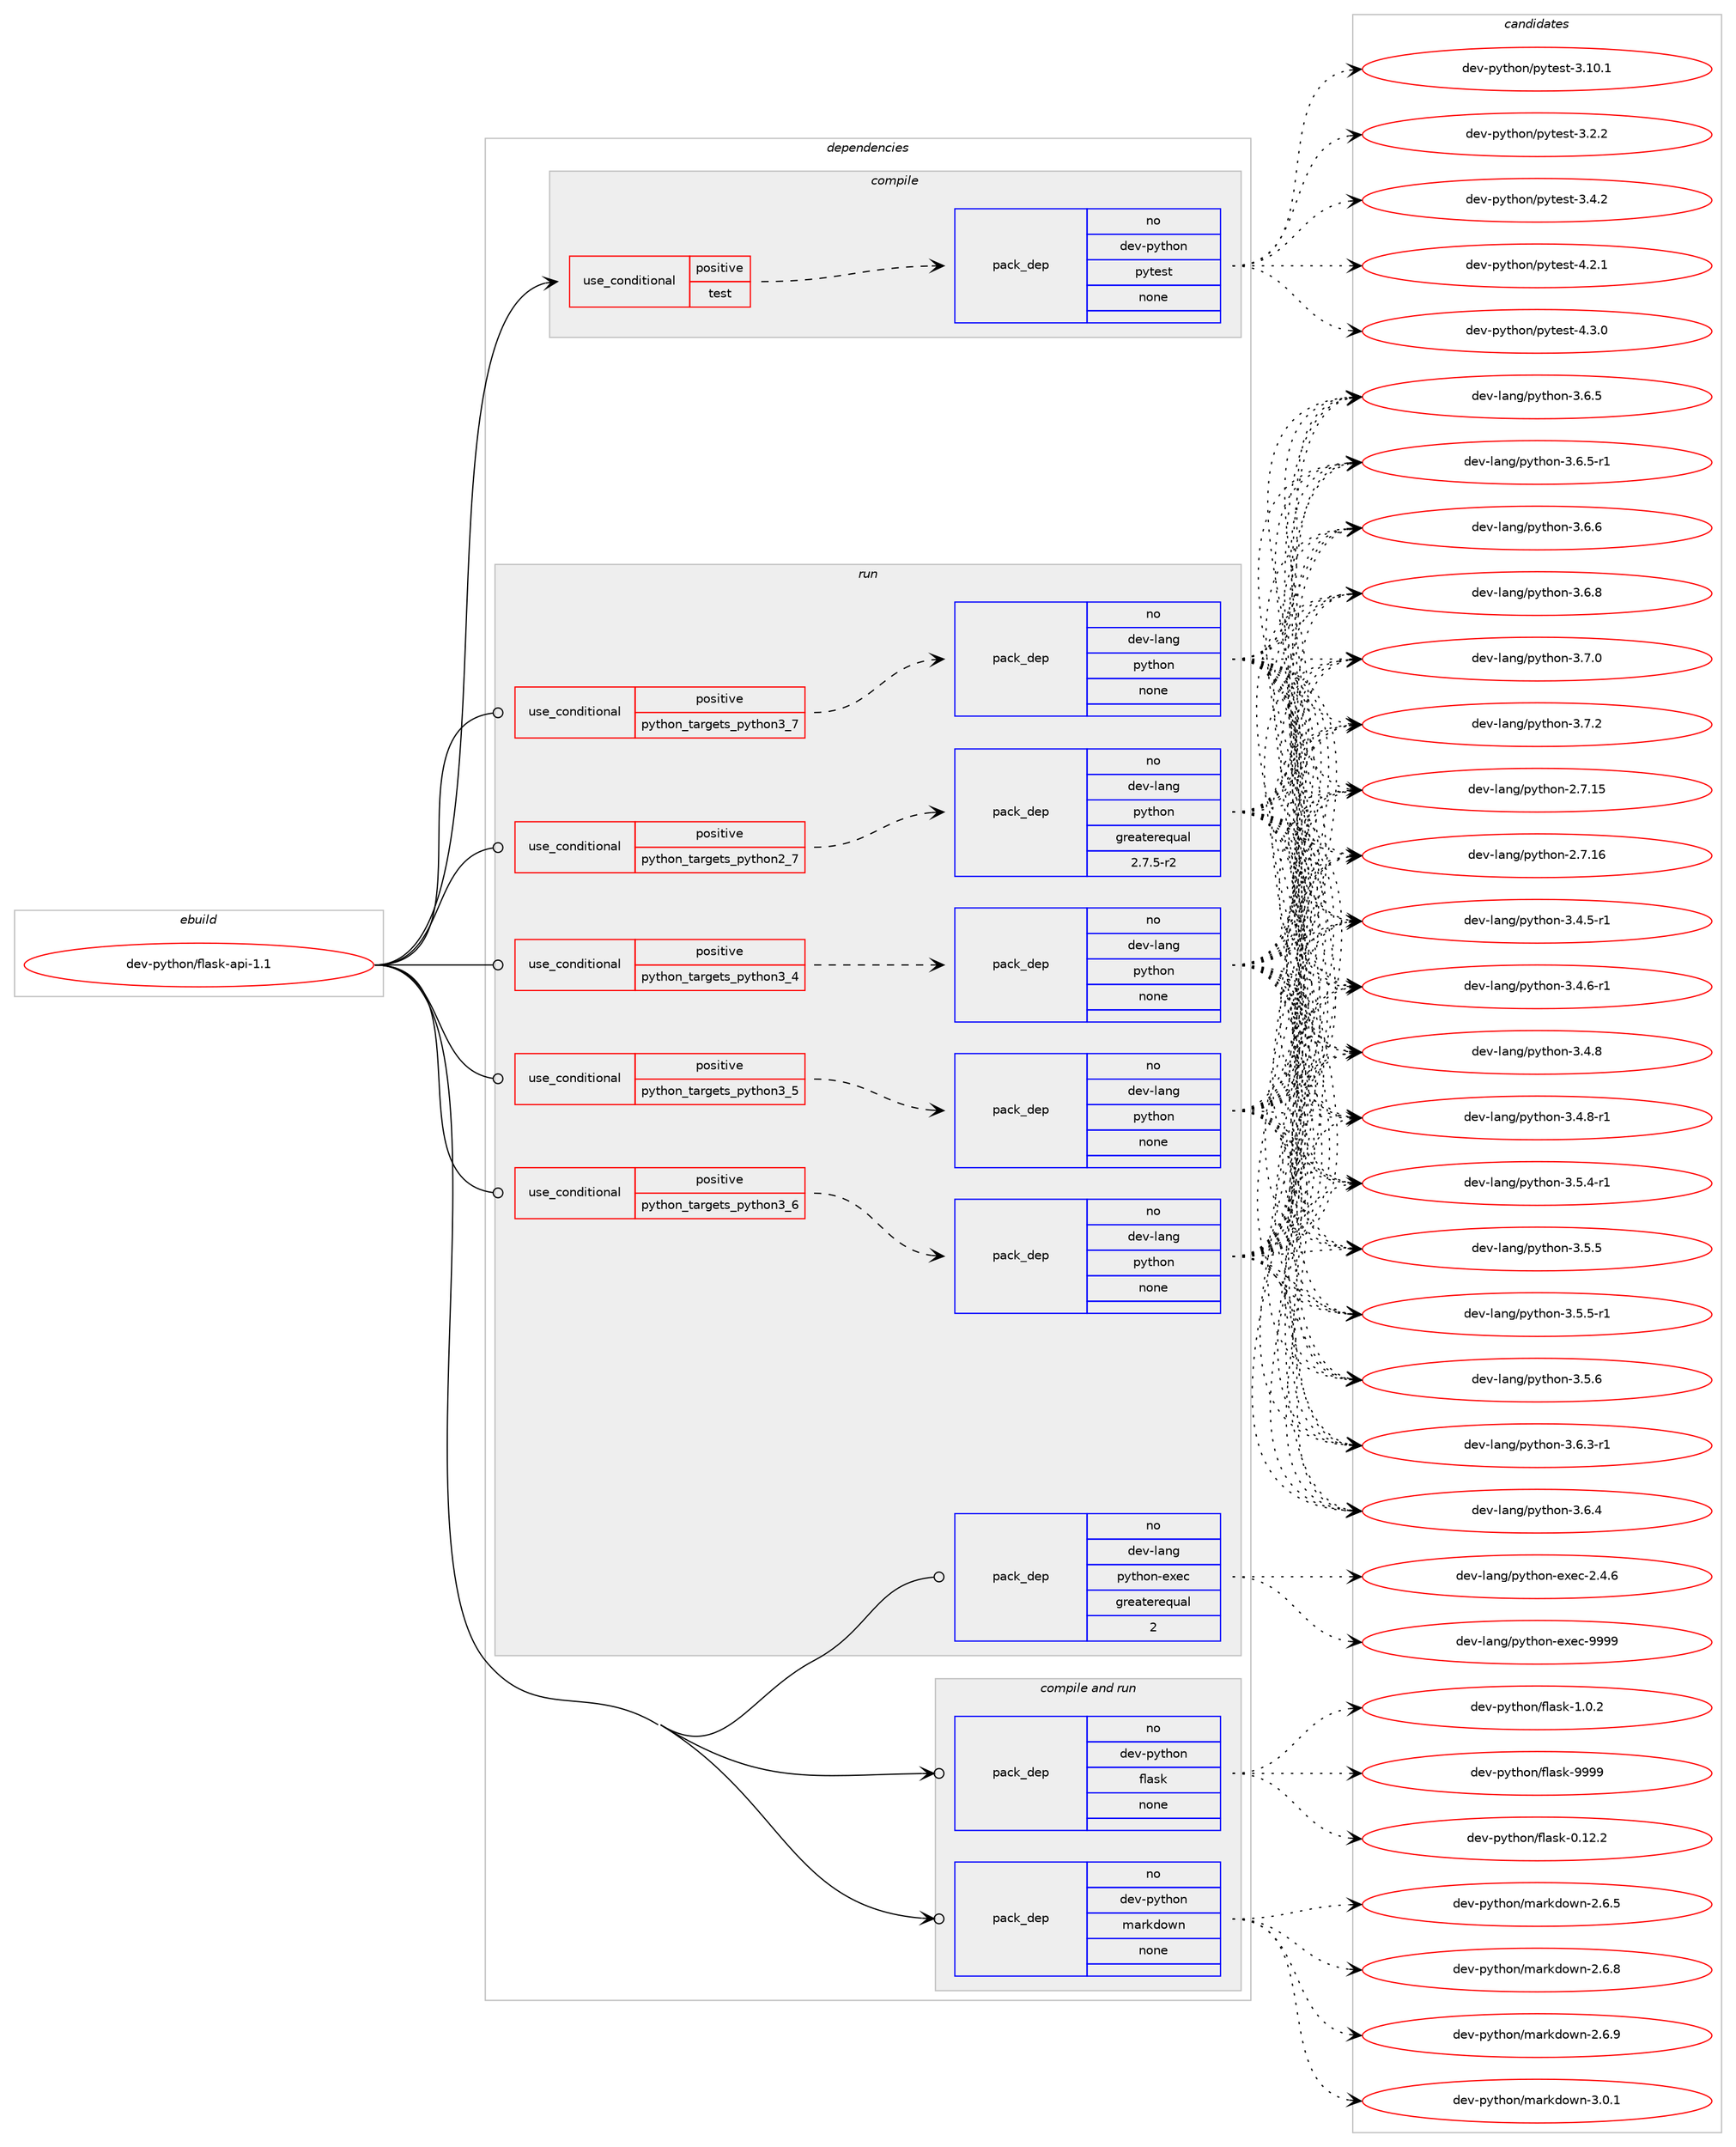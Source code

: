 digraph prolog {

# *************
# Graph options
# *************

newrank=true;
concentrate=true;
compound=true;
graph [rankdir=LR,fontname=Helvetica,fontsize=10,ranksep=1.5];#, ranksep=2.5, nodesep=0.2];
edge  [arrowhead=vee];
node  [fontname=Helvetica,fontsize=10];

# **********
# The ebuild
# **********

subgraph cluster_leftcol {
color=gray;
rank=same;
label=<<i>ebuild</i>>;
id [label="dev-python/flask-api-1.1", color=red, width=4, href="../dev-python/flask-api-1.1.svg"];
}

# ****************
# The dependencies
# ****************

subgraph cluster_midcol {
color=gray;
label=<<i>dependencies</i>>;
subgraph cluster_compile {
fillcolor="#eeeeee";
style=filled;
label=<<i>compile</i>>;
subgraph cond374308 {
dependency1409205 [label=<<TABLE BORDER="0" CELLBORDER="1" CELLSPACING="0" CELLPADDING="4"><TR><TD ROWSPAN="3" CELLPADDING="10">use_conditional</TD></TR><TR><TD>positive</TD></TR><TR><TD>test</TD></TR></TABLE>>, shape=none, color=red];
subgraph pack1011638 {
dependency1409206 [label=<<TABLE BORDER="0" CELLBORDER="1" CELLSPACING="0" CELLPADDING="4" WIDTH="220"><TR><TD ROWSPAN="6" CELLPADDING="30">pack_dep</TD></TR><TR><TD WIDTH="110">no</TD></TR><TR><TD>dev-python</TD></TR><TR><TD>pytest</TD></TR><TR><TD>none</TD></TR><TR><TD></TD></TR></TABLE>>, shape=none, color=blue];
}
dependency1409205:e -> dependency1409206:w [weight=20,style="dashed",arrowhead="vee"];
}
id:e -> dependency1409205:w [weight=20,style="solid",arrowhead="vee"];
}
subgraph cluster_compileandrun {
fillcolor="#eeeeee";
style=filled;
label=<<i>compile and run</i>>;
subgraph pack1011639 {
dependency1409207 [label=<<TABLE BORDER="0" CELLBORDER="1" CELLSPACING="0" CELLPADDING="4" WIDTH="220"><TR><TD ROWSPAN="6" CELLPADDING="30">pack_dep</TD></TR><TR><TD WIDTH="110">no</TD></TR><TR><TD>dev-python</TD></TR><TR><TD>flask</TD></TR><TR><TD>none</TD></TR><TR><TD></TD></TR></TABLE>>, shape=none, color=blue];
}
id:e -> dependency1409207:w [weight=20,style="solid",arrowhead="odotvee"];
subgraph pack1011640 {
dependency1409208 [label=<<TABLE BORDER="0" CELLBORDER="1" CELLSPACING="0" CELLPADDING="4" WIDTH="220"><TR><TD ROWSPAN="6" CELLPADDING="30">pack_dep</TD></TR><TR><TD WIDTH="110">no</TD></TR><TR><TD>dev-python</TD></TR><TR><TD>markdown</TD></TR><TR><TD>none</TD></TR><TR><TD></TD></TR></TABLE>>, shape=none, color=blue];
}
id:e -> dependency1409208:w [weight=20,style="solid",arrowhead="odotvee"];
}
subgraph cluster_run {
fillcolor="#eeeeee";
style=filled;
label=<<i>run</i>>;
subgraph cond374309 {
dependency1409209 [label=<<TABLE BORDER="0" CELLBORDER="1" CELLSPACING="0" CELLPADDING="4"><TR><TD ROWSPAN="3" CELLPADDING="10">use_conditional</TD></TR><TR><TD>positive</TD></TR><TR><TD>python_targets_python2_7</TD></TR></TABLE>>, shape=none, color=red];
subgraph pack1011641 {
dependency1409210 [label=<<TABLE BORDER="0" CELLBORDER="1" CELLSPACING="0" CELLPADDING="4" WIDTH="220"><TR><TD ROWSPAN="6" CELLPADDING="30">pack_dep</TD></TR><TR><TD WIDTH="110">no</TD></TR><TR><TD>dev-lang</TD></TR><TR><TD>python</TD></TR><TR><TD>greaterequal</TD></TR><TR><TD>2.7.5-r2</TD></TR></TABLE>>, shape=none, color=blue];
}
dependency1409209:e -> dependency1409210:w [weight=20,style="dashed",arrowhead="vee"];
}
id:e -> dependency1409209:w [weight=20,style="solid",arrowhead="odot"];
subgraph cond374310 {
dependency1409211 [label=<<TABLE BORDER="0" CELLBORDER="1" CELLSPACING="0" CELLPADDING="4"><TR><TD ROWSPAN="3" CELLPADDING="10">use_conditional</TD></TR><TR><TD>positive</TD></TR><TR><TD>python_targets_python3_4</TD></TR></TABLE>>, shape=none, color=red];
subgraph pack1011642 {
dependency1409212 [label=<<TABLE BORDER="0" CELLBORDER="1" CELLSPACING="0" CELLPADDING="4" WIDTH="220"><TR><TD ROWSPAN="6" CELLPADDING="30">pack_dep</TD></TR><TR><TD WIDTH="110">no</TD></TR><TR><TD>dev-lang</TD></TR><TR><TD>python</TD></TR><TR><TD>none</TD></TR><TR><TD></TD></TR></TABLE>>, shape=none, color=blue];
}
dependency1409211:e -> dependency1409212:w [weight=20,style="dashed",arrowhead="vee"];
}
id:e -> dependency1409211:w [weight=20,style="solid",arrowhead="odot"];
subgraph cond374311 {
dependency1409213 [label=<<TABLE BORDER="0" CELLBORDER="1" CELLSPACING="0" CELLPADDING="4"><TR><TD ROWSPAN="3" CELLPADDING="10">use_conditional</TD></TR><TR><TD>positive</TD></TR><TR><TD>python_targets_python3_5</TD></TR></TABLE>>, shape=none, color=red];
subgraph pack1011643 {
dependency1409214 [label=<<TABLE BORDER="0" CELLBORDER="1" CELLSPACING="0" CELLPADDING="4" WIDTH="220"><TR><TD ROWSPAN="6" CELLPADDING="30">pack_dep</TD></TR><TR><TD WIDTH="110">no</TD></TR><TR><TD>dev-lang</TD></TR><TR><TD>python</TD></TR><TR><TD>none</TD></TR><TR><TD></TD></TR></TABLE>>, shape=none, color=blue];
}
dependency1409213:e -> dependency1409214:w [weight=20,style="dashed",arrowhead="vee"];
}
id:e -> dependency1409213:w [weight=20,style="solid",arrowhead="odot"];
subgraph cond374312 {
dependency1409215 [label=<<TABLE BORDER="0" CELLBORDER="1" CELLSPACING="0" CELLPADDING="4"><TR><TD ROWSPAN="3" CELLPADDING="10">use_conditional</TD></TR><TR><TD>positive</TD></TR><TR><TD>python_targets_python3_6</TD></TR></TABLE>>, shape=none, color=red];
subgraph pack1011644 {
dependency1409216 [label=<<TABLE BORDER="0" CELLBORDER="1" CELLSPACING="0" CELLPADDING="4" WIDTH="220"><TR><TD ROWSPAN="6" CELLPADDING="30">pack_dep</TD></TR><TR><TD WIDTH="110">no</TD></TR><TR><TD>dev-lang</TD></TR><TR><TD>python</TD></TR><TR><TD>none</TD></TR><TR><TD></TD></TR></TABLE>>, shape=none, color=blue];
}
dependency1409215:e -> dependency1409216:w [weight=20,style="dashed",arrowhead="vee"];
}
id:e -> dependency1409215:w [weight=20,style="solid",arrowhead="odot"];
subgraph cond374313 {
dependency1409217 [label=<<TABLE BORDER="0" CELLBORDER="1" CELLSPACING="0" CELLPADDING="4"><TR><TD ROWSPAN="3" CELLPADDING="10">use_conditional</TD></TR><TR><TD>positive</TD></TR><TR><TD>python_targets_python3_7</TD></TR></TABLE>>, shape=none, color=red];
subgraph pack1011645 {
dependency1409218 [label=<<TABLE BORDER="0" CELLBORDER="1" CELLSPACING="0" CELLPADDING="4" WIDTH="220"><TR><TD ROWSPAN="6" CELLPADDING="30">pack_dep</TD></TR><TR><TD WIDTH="110">no</TD></TR><TR><TD>dev-lang</TD></TR><TR><TD>python</TD></TR><TR><TD>none</TD></TR><TR><TD></TD></TR></TABLE>>, shape=none, color=blue];
}
dependency1409217:e -> dependency1409218:w [weight=20,style="dashed",arrowhead="vee"];
}
id:e -> dependency1409217:w [weight=20,style="solid",arrowhead="odot"];
subgraph pack1011646 {
dependency1409219 [label=<<TABLE BORDER="0" CELLBORDER="1" CELLSPACING="0" CELLPADDING="4" WIDTH="220"><TR><TD ROWSPAN="6" CELLPADDING="30">pack_dep</TD></TR><TR><TD WIDTH="110">no</TD></TR><TR><TD>dev-lang</TD></TR><TR><TD>python-exec</TD></TR><TR><TD>greaterequal</TD></TR><TR><TD>2</TD></TR></TABLE>>, shape=none, color=blue];
}
id:e -> dependency1409219:w [weight=20,style="solid",arrowhead="odot"];
}
}

# **************
# The candidates
# **************

subgraph cluster_choices {
rank=same;
color=gray;
label=<<i>candidates</i>>;

subgraph choice1011638 {
color=black;
nodesep=1;
choice100101118451121211161041111104711212111610111511645514649484649 [label="dev-python/pytest-3.10.1", color=red, width=4,href="../dev-python/pytest-3.10.1.svg"];
choice1001011184511212111610411111047112121116101115116455146504650 [label="dev-python/pytest-3.2.2", color=red, width=4,href="../dev-python/pytest-3.2.2.svg"];
choice1001011184511212111610411111047112121116101115116455146524650 [label="dev-python/pytest-3.4.2", color=red, width=4,href="../dev-python/pytest-3.4.2.svg"];
choice1001011184511212111610411111047112121116101115116455246504649 [label="dev-python/pytest-4.2.1", color=red, width=4,href="../dev-python/pytest-4.2.1.svg"];
choice1001011184511212111610411111047112121116101115116455246514648 [label="dev-python/pytest-4.3.0", color=red, width=4,href="../dev-python/pytest-4.3.0.svg"];
dependency1409206:e -> choice100101118451121211161041111104711212111610111511645514649484649:w [style=dotted,weight="100"];
dependency1409206:e -> choice1001011184511212111610411111047112121116101115116455146504650:w [style=dotted,weight="100"];
dependency1409206:e -> choice1001011184511212111610411111047112121116101115116455146524650:w [style=dotted,weight="100"];
dependency1409206:e -> choice1001011184511212111610411111047112121116101115116455246504649:w [style=dotted,weight="100"];
dependency1409206:e -> choice1001011184511212111610411111047112121116101115116455246514648:w [style=dotted,weight="100"];
}
subgraph choice1011639 {
color=black;
nodesep=1;
choice10010111845112121116104111110471021089711510745484649504650 [label="dev-python/flask-0.12.2", color=red, width=4,href="../dev-python/flask-0.12.2.svg"];
choice100101118451121211161041111104710210897115107454946484650 [label="dev-python/flask-1.0.2", color=red, width=4,href="../dev-python/flask-1.0.2.svg"];
choice1001011184511212111610411111047102108971151074557575757 [label="dev-python/flask-9999", color=red, width=4,href="../dev-python/flask-9999.svg"];
dependency1409207:e -> choice10010111845112121116104111110471021089711510745484649504650:w [style=dotted,weight="100"];
dependency1409207:e -> choice100101118451121211161041111104710210897115107454946484650:w [style=dotted,weight="100"];
dependency1409207:e -> choice1001011184511212111610411111047102108971151074557575757:w [style=dotted,weight="100"];
}
subgraph choice1011640 {
color=black;
nodesep=1;
choice100101118451121211161041111104710997114107100111119110455046544653 [label="dev-python/markdown-2.6.5", color=red, width=4,href="../dev-python/markdown-2.6.5.svg"];
choice100101118451121211161041111104710997114107100111119110455046544656 [label="dev-python/markdown-2.6.8", color=red, width=4,href="../dev-python/markdown-2.6.8.svg"];
choice100101118451121211161041111104710997114107100111119110455046544657 [label="dev-python/markdown-2.6.9", color=red, width=4,href="../dev-python/markdown-2.6.9.svg"];
choice100101118451121211161041111104710997114107100111119110455146484649 [label="dev-python/markdown-3.0.1", color=red, width=4,href="../dev-python/markdown-3.0.1.svg"];
dependency1409208:e -> choice100101118451121211161041111104710997114107100111119110455046544653:w [style=dotted,weight="100"];
dependency1409208:e -> choice100101118451121211161041111104710997114107100111119110455046544656:w [style=dotted,weight="100"];
dependency1409208:e -> choice100101118451121211161041111104710997114107100111119110455046544657:w [style=dotted,weight="100"];
dependency1409208:e -> choice100101118451121211161041111104710997114107100111119110455146484649:w [style=dotted,weight="100"];
}
subgraph choice1011641 {
color=black;
nodesep=1;
choice10010111845108971101034711212111610411111045504655464953 [label="dev-lang/python-2.7.15", color=red, width=4,href="../dev-lang/python-2.7.15.svg"];
choice10010111845108971101034711212111610411111045504655464954 [label="dev-lang/python-2.7.16", color=red, width=4,href="../dev-lang/python-2.7.16.svg"];
choice1001011184510897110103471121211161041111104551465246534511449 [label="dev-lang/python-3.4.5-r1", color=red, width=4,href="../dev-lang/python-3.4.5-r1.svg"];
choice1001011184510897110103471121211161041111104551465246544511449 [label="dev-lang/python-3.4.6-r1", color=red, width=4,href="../dev-lang/python-3.4.6-r1.svg"];
choice100101118451089711010347112121116104111110455146524656 [label="dev-lang/python-3.4.8", color=red, width=4,href="../dev-lang/python-3.4.8.svg"];
choice1001011184510897110103471121211161041111104551465246564511449 [label="dev-lang/python-3.4.8-r1", color=red, width=4,href="../dev-lang/python-3.4.8-r1.svg"];
choice1001011184510897110103471121211161041111104551465346524511449 [label="dev-lang/python-3.5.4-r1", color=red, width=4,href="../dev-lang/python-3.5.4-r1.svg"];
choice100101118451089711010347112121116104111110455146534653 [label="dev-lang/python-3.5.5", color=red, width=4,href="../dev-lang/python-3.5.5.svg"];
choice1001011184510897110103471121211161041111104551465346534511449 [label="dev-lang/python-3.5.5-r1", color=red, width=4,href="../dev-lang/python-3.5.5-r1.svg"];
choice100101118451089711010347112121116104111110455146534654 [label="dev-lang/python-3.5.6", color=red, width=4,href="../dev-lang/python-3.5.6.svg"];
choice1001011184510897110103471121211161041111104551465446514511449 [label="dev-lang/python-3.6.3-r1", color=red, width=4,href="../dev-lang/python-3.6.3-r1.svg"];
choice100101118451089711010347112121116104111110455146544652 [label="dev-lang/python-3.6.4", color=red, width=4,href="../dev-lang/python-3.6.4.svg"];
choice100101118451089711010347112121116104111110455146544653 [label="dev-lang/python-3.6.5", color=red, width=4,href="../dev-lang/python-3.6.5.svg"];
choice1001011184510897110103471121211161041111104551465446534511449 [label="dev-lang/python-3.6.5-r1", color=red, width=4,href="../dev-lang/python-3.6.5-r1.svg"];
choice100101118451089711010347112121116104111110455146544654 [label="dev-lang/python-3.6.6", color=red, width=4,href="../dev-lang/python-3.6.6.svg"];
choice100101118451089711010347112121116104111110455146544656 [label="dev-lang/python-3.6.8", color=red, width=4,href="../dev-lang/python-3.6.8.svg"];
choice100101118451089711010347112121116104111110455146554648 [label="dev-lang/python-3.7.0", color=red, width=4,href="../dev-lang/python-3.7.0.svg"];
choice100101118451089711010347112121116104111110455146554650 [label="dev-lang/python-3.7.2", color=red, width=4,href="../dev-lang/python-3.7.2.svg"];
dependency1409210:e -> choice10010111845108971101034711212111610411111045504655464953:w [style=dotted,weight="100"];
dependency1409210:e -> choice10010111845108971101034711212111610411111045504655464954:w [style=dotted,weight="100"];
dependency1409210:e -> choice1001011184510897110103471121211161041111104551465246534511449:w [style=dotted,weight="100"];
dependency1409210:e -> choice1001011184510897110103471121211161041111104551465246544511449:w [style=dotted,weight="100"];
dependency1409210:e -> choice100101118451089711010347112121116104111110455146524656:w [style=dotted,weight="100"];
dependency1409210:e -> choice1001011184510897110103471121211161041111104551465246564511449:w [style=dotted,weight="100"];
dependency1409210:e -> choice1001011184510897110103471121211161041111104551465346524511449:w [style=dotted,weight="100"];
dependency1409210:e -> choice100101118451089711010347112121116104111110455146534653:w [style=dotted,weight="100"];
dependency1409210:e -> choice1001011184510897110103471121211161041111104551465346534511449:w [style=dotted,weight="100"];
dependency1409210:e -> choice100101118451089711010347112121116104111110455146534654:w [style=dotted,weight="100"];
dependency1409210:e -> choice1001011184510897110103471121211161041111104551465446514511449:w [style=dotted,weight="100"];
dependency1409210:e -> choice100101118451089711010347112121116104111110455146544652:w [style=dotted,weight="100"];
dependency1409210:e -> choice100101118451089711010347112121116104111110455146544653:w [style=dotted,weight="100"];
dependency1409210:e -> choice1001011184510897110103471121211161041111104551465446534511449:w [style=dotted,weight="100"];
dependency1409210:e -> choice100101118451089711010347112121116104111110455146544654:w [style=dotted,weight="100"];
dependency1409210:e -> choice100101118451089711010347112121116104111110455146544656:w [style=dotted,weight="100"];
dependency1409210:e -> choice100101118451089711010347112121116104111110455146554648:w [style=dotted,weight="100"];
dependency1409210:e -> choice100101118451089711010347112121116104111110455146554650:w [style=dotted,weight="100"];
}
subgraph choice1011642 {
color=black;
nodesep=1;
choice10010111845108971101034711212111610411111045504655464953 [label="dev-lang/python-2.7.15", color=red, width=4,href="../dev-lang/python-2.7.15.svg"];
choice10010111845108971101034711212111610411111045504655464954 [label="dev-lang/python-2.7.16", color=red, width=4,href="../dev-lang/python-2.7.16.svg"];
choice1001011184510897110103471121211161041111104551465246534511449 [label="dev-lang/python-3.4.5-r1", color=red, width=4,href="../dev-lang/python-3.4.5-r1.svg"];
choice1001011184510897110103471121211161041111104551465246544511449 [label="dev-lang/python-3.4.6-r1", color=red, width=4,href="../dev-lang/python-3.4.6-r1.svg"];
choice100101118451089711010347112121116104111110455146524656 [label="dev-lang/python-3.4.8", color=red, width=4,href="../dev-lang/python-3.4.8.svg"];
choice1001011184510897110103471121211161041111104551465246564511449 [label="dev-lang/python-3.4.8-r1", color=red, width=4,href="../dev-lang/python-3.4.8-r1.svg"];
choice1001011184510897110103471121211161041111104551465346524511449 [label="dev-lang/python-3.5.4-r1", color=red, width=4,href="../dev-lang/python-3.5.4-r1.svg"];
choice100101118451089711010347112121116104111110455146534653 [label="dev-lang/python-3.5.5", color=red, width=4,href="../dev-lang/python-3.5.5.svg"];
choice1001011184510897110103471121211161041111104551465346534511449 [label="dev-lang/python-3.5.5-r1", color=red, width=4,href="../dev-lang/python-3.5.5-r1.svg"];
choice100101118451089711010347112121116104111110455146534654 [label="dev-lang/python-3.5.6", color=red, width=4,href="../dev-lang/python-3.5.6.svg"];
choice1001011184510897110103471121211161041111104551465446514511449 [label="dev-lang/python-3.6.3-r1", color=red, width=4,href="../dev-lang/python-3.6.3-r1.svg"];
choice100101118451089711010347112121116104111110455146544652 [label="dev-lang/python-3.6.4", color=red, width=4,href="../dev-lang/python-3.6.4.svg"];
choice100101118451089711010347112121116104111110455146544653 [label="dev-lang/python-3.6.5", color=red, width=4,href="../dev-lang/python-3.6.5.svg"];
choice1001011184510897110103471121211161041111104551465446534511449 [label="dev-lang/python-3.6.5-r1", color=red, width=4,href="../dev-lang/python-3.6.5-r1.svg"];
choice100101118451089711010347112121116104111110455146544654 [label="dev-lang/python-3.6.6", color=red, width=4,href="../dev-lang/python-3.6.6.svg"];
choice100101118451089711010347112121116104111110455146544656 [label="dev-lang/python-3.6.8", color=red, width=4,href="../dev-lang/python-3.6.8.svg"];
choice100101118451089711010347112121116104111110455146554648 [label="dev-lang/python-3.7.0", color=red, width=4,href="../dev-lang/python-3.7.0.svg"];
choice100101118451089711010347112121116104111110455146554650 [label="dev-lang/python-3.7.2", color=red, width=4,href="../dev-lang/python-3.7.2.svg"];
dependency1409212:e -> choice10010111845108971101034711212111610411111045504655464953:w [style=dotted,weight="100"];
dependency1409212:e -> choice10010111845108971101034711212111610411111045504655464954:w [style=dotted,weight="100"];
dependency1409212:e -> choice1001011184510897110103471121211161041111104551465246534511449:w [style=dotted,weight="100"];
dependency1409212:e -> choice1001011184510897110103471121211161041111104551465246544511449:w [style=dotted,weight="100"];
dependency1409212:e -> choice100101118451089711010347112121116104111110455146524656:w [style=dotted,weight="100"];
dependency1409212:e -> choice1001011184510897110103471121211161041111104551465246564511449:w [style=dotted,weight="100"];
dependency1409212:e -> choice1001011184510897110103471121211161041111104551465346524511449:w [style=dotted,weight="100"];
dependency1409212:e -> choice100101118451089711010347112121116104111110455146534653:w [style=dotted,weight="100"];
dependency1409212:e -> choice1001011184510897110103471121211161041111104551465346534511449:w [style=dotted,weight="100"];
dependency1409212:e -> choice100101118451089711010347112121116104111110455146534654:w [style=dotted,weight="100"];
dependency1409212:e -> choice1001011184510897110103471121211161041111104551465446514511449:w [style=dotted,weight="100"];
dependency1409212:e -> choice100101118451089711010347112121116104111110455146544652:w [style=dotted,weight="100"];
dependency1409212:e -> choice100101118451089711010347112121116104111110455146544653:w [style=dotted,weight="100"];
dependency1409212:e -> choice1001011184510897110103471121211161041111104551465446534511449:w [style=dotted,weight="100"];
dependency1409212:e -> choice100101118451089711010347112121116104111110455146544654:w [style=dotted,weight="100"];
dependency1409212:e -> choice100101118451089711010347112121116104111110455146544656:w [style=dotted,weight="100"];
dependency1409212:e -> choice100101118451089711010347112121116104111110455146554648:w [style=dotted,weight="100"];
dependency1409212:e -> choice100101118451089711010347112121116104111110455146554650:w [style=dotted,weight="100"];
}
subgraph choice1011643 {
color=black;
nodesep=1;
choice10010111845108971101034711212111610411111045504655464953 [label="dev-lang/python-2.7.15", color=red, width=4,href="../dev-lang/python-2.7.15.svg"];
choice10010111845108971101034711212111610411111045504655464954 [label="dev-lang/python-2.7.16", color=red, width=4,href="../dev-lang/python-2.7.16.svg"];
choice1001011184510897110103471121211161041111104551465246534511449 [label="dev-lang/python-3.4.5-r1", color=red, width=4,href="../dev-lang/python-3.4.5-r1.svg"];
choice1001011184510897110103471121211161041111104551465246544511449 [label="dev-lang/python-3.4.6-r1", color=red, width=4,href="../dev-lang/python-3.4.6-r1.svg"];
choice100101118451089711010347112121116104111110455146524656 [label="dev-lang/python-3.4.8", color=red, width=4,href="../dev-lang/python-3.4.8.svg"];
choice1001011184510897110103471121211161041111104551465246564511449 [label="dev-lang/python-3.4.8-r1", color=red, width=4,href="../dev-lang/python-3.4.8-r1.svg"];
choice1001011184510897110103471121211161041111104551465346524511449 [label="dev-lang/python-3.5.4-r1", color=red, width=4,href="../dev-lang/python-3.5.4-r1.svg"];
choice100101118451089711010347112121116104111110455146534653 [label="dev-lang/python-3.5.5", color=red, width=4,href="../dev-lang/python-3.5.5.svg"];
choice1001011184510897110103471121211161041111104551465346534511449 [label="dev-lang/python-3.5.5-r1", color=red, width=4,href="../dev-lang/python-3.5.5-r1.svg"];
choice100101118451089711010347112121116104111110455146534654 [label="dev-lang/python-3.5.6", color=red, width=4,href="../dev-lang/python-3.5.6.svg"];
choice1001011184510897110103471121211161041111104551465446514511449 [label="dev-lang/python-3.6.3-r1", color=red, width=4,href="../dev-lang/python-3.6.3-r1.svg"];
choice100101118451089711010347112121116104111110455146544652 [label="dev-lang/python-3.6.4", color=red, width=4,href="../dev-lang/python-3.6.4.svg"];
choice100101118451089711010347112121116104111110455146544653 [label="dev-lang/python-3.6.5", color=red, width=4,href="../dev-lang/python-3.6.5.svg"];
choice1001011184510897110103471121211161041111104551465446534511449 [label="dev-lang/python-3.6.5-r1", color=red, width=4,href="../dev-lang/python-3.6.5-r1.svg"];
choice100101118451089711010347112121116104111110455146544654 [label="dev-lang/python-3.6.6", color=red, width=4,href="../dev-lang/python-3.6.6.svg"];
choice100101118451089711010347112121116104111110455146544656 [label="dev-lang/python-3.6.8", color=red, width=4,href="../dev-lang/python-3.6.8.svg"];
choice100101118451089711010347112121116104111110455146554648 [label="dev-lang/python-3.7.0", color=red, width=4,href="../dev-lang/python-3.7.0.svg"];
choice100101118451089711010347112121116104111110455146554650 [label="dev-lang/python-3.7.2", color=red, width=4,href="../dev-lang/python-3.7.2.svg"];
dependency1409214:e -> choice10010111845108971101034711212111610411111045504655464953:w [style=dotted,weight="100"];
dependency1409214:e -> choice10010111845108971101034711212111610411111045504655464954:w [style=dotted,weight="100"];
dependency1409214:e -> choice1001011184510897110103471121211161041111104551465246534511449:w [style=dotted,weight="100"];
dependency1409214:e -> choice1001011184510897110103471121211161041111104551465246544511449:w [style=dotted,weight="100"];
dependency1409214:e -> choice100101118451089711010347112121116104111110455146524656:w [style=dotted,weight="100"];
dependency1409214:e -> choice1001011184510897110103471121211161041111104551465246564511449:w [style=dotted,weight="100"];
dependency1409214:e -> choice1001011184510897110103471121211161041111104551465346524511449:w [style=dotted,weight="100"];
dependency1409214:e -> choice100101118451089711010347112121116104111110455146534653:w [style=dotted,weight="100"];
dependency1409214:e -> choice1001011184510897110103471121211161041111104551465346534511449:w [style=dotted,weight="100"];
dependency1409214:e -> choice100101118451089711010347112121116104111110455146534654:w [style=dotted,weight="100"];
dependency1409214:e -> choice1001011184510897110103471121211161041111104551465446514511449:w [style=dotted,weight="100"];
dependency1409214:e -> choice100101118451089711010347112121116104111110455146544652:w [style=dotted,weight="100"];
dependency1409214:e -> choice100101118451089711010347112121116104111110455146544653:w [style=dotted,weight="100"];
dependency1409214:e -> choice1001011184510897110103471121211161041111104551465446534511449:w [style=dotted,weight="100"];
dependency1409214:e -> choice100101118451089711010347112121116104111110455146544654:w [style=dotted,weight="100"];
dependency1409214:e -> choice100101118451089711010347112121116104111110455146544656:w [style=dotted,weight="100"];
dependency1409214:e -> choice100101118451089711010347112121116104111110455146554648:w [style=dotted,weight="100"];
dependency1409214:e -> choice100101118451089711010347112121116104111110455146554650:w [style=dotted,weight="100"];
}
subgraph choice1011644 {
color=black;
nodesep=1;
choice10010111845108971101034711212111610411111045504655464953 [label="dev-lang/python-2.7.15", color=red, width=4,href="../dev-lang/python-2.7.15.svg"];
choice10010111845108971101034711212111610411111045504655464954 [label="dev-lang/python-2.7.16", color=red, width=4,href="../dev-lang/python-2.7.16.svg"];
choice1001011184510897110103471121211161041111104551465246534511449 [label="dev-lang/python-3.4.5-r1", color=red, width=4,href="../dev-lang/python-3.4.5-r1.svg"];
choice1001011184510897110103471121211161041111104551465246544511449 [label="dev-lang/python-3.4.6-r1", color=red, width=4,href="../dev-lang/python-3.4.6-r1.svg"];
choice100101118451089711010347112121116104111110455146524656 [label="dev-lang/python-3.4.8", color=red, width=4,href="../dev-lang/python-3.4.8.svg"];
choice1001011184510897110103471121211161041111104551465246564511449 [label="dev-lang/python-3.4.8-r1", color=red, width=4,href="../dev-lang/python-3.4.8-r1.svg"];
choice1001011184510897110103471121211161041111104551465346524511449 [label="dev-lang/python-3.5.4-r1", color=red, width=4,href="../dev-lang/python-3.5.4-r1.svg"];
choice100101118451089711010347112121116104111110455146534653 [label="dev-lang/python-3.5.5", color=red, width=4,href="../dev-lang/python-3.5.5.svg"];
choice1001011184510897110103471121211161041111104551465346534511449 [label="dev-lang/python-3.5.5-r1", color=red, width=4,href="../dev-lang/python-3.5.5-r1.svg"];
choice100101118451089711010347112121116104111110455146534654 [label="dev-lang/python-3.5.6", color=red, width=4,href="../dev-lang/python-3.5.6.svg"];
choice1001011184510897110103471121211161041111104551465446514511449 [label="dev-lang/python-3.6.3-r1", color=red, width=4,href="../dev-lang/python-3.6.3-r1.svg"];
choice100101118451089711010347112121116104111110455146544652 [label="dev-lang/python-3.6.4", color=red, width=4,href="../dev-lang/python-3.6.4.svg"];
choice100101118451089711010347112121116104111110455146544653 [label="dev-lang/python-3.6.5", color=red, width=4,href="../dev-lang/python-3.6.5.svg"];
choice1001011184510897110103471121211161041111104551465446534511449 [label="dev-lang/python-3.6.5-r1", color=red, width=4,href="../dev-lang/python-3.6.5-r1.svg"];
choice100101118451089711010347112121116104111110455146544654 [label="dev-lang/python-3.6.6", color=red, width=4,href="../dev-lang/python-3.6.6.svg"];
choice100101118451089711010347112121116104111110455146544656 [label="dev-lang/python-3.6.8", color=red, width=4,href="../dev-lang/python-3.6.8.svg"];
choice100101118451089711010347112121116104111110455146554648 [label="dev-lang/python-3.7.0", color=red, width=4,href="../dev-lang/python-3.7.0.svg"];
choice100101118451089711010347112121116104111110455146554650 [label="dev-lang/python-3.7.2", color=red, width=4,href="../dev-lang/python-3.7.2.svg"];
dependency1409216:e -> choice10010111845108971101034711212111610411111045504655464953:w [style=dotted,weight="100"];
dependency1409216:e -> choice10010111845108971101034711212111610411111045504655464954:w [style=dotted,weight="100"];
dependency1409216:e -> choice1001011184510897110103471121211161041111104551465246534511449:w [style=dotted,weight="100"];
dependency1409216:e -> choice1001011184510897110103471121211161041111104551465246544511449:w [style=dotted,weight="100"];
dependency1409216:e -> choice100101118451089711010347112121116104111110455146524656:w [style=dotted,weight="100"];
dependency1409216:e -> choice1001011184510897110103471121211161041111104551465246564511449:w [style=dotted,weight="100"];
dependency1409216:e -> choice1001011184510897110103471121211161041111104551465346524511449:w [style=dotted,weight="100"];
dependency1409216:e -> choice100101118451089711010347112121116104111110455146534653:w [style=dotted,weight="100"];
dependency1409216:e -> choice1001011184510897110103471121211161041111104551465346534511449:w [style=dotted,weight="100"];
dependency1409216:e -> choice100101118451089711010347112121116104111110455146534654:w [style=dotted,weight="100"];
dependency1409216:e -> choice1001011184510897110103471121211161041111104551465446514511449:w [style=dotted,weight="100"];
dependency1409216:e -> choice100101118451089711010347112121116104111110455146544652:w [style=dotted,weight="100"];
dependency1409216:e -> choice100101118451089711010347112121116104111110455146544653:w [style=dotted,weight="100"];
dependency1409216:e -> choice1001011184510897110103471121211161041111104551465446534511449:w [style=dotted,weight="100"];
dependency1409216:e -> choice100101118451089711010347112121116104111110455146544654:w [style=dotted,weight="100"];
dependency1409216:e -> choice100101118451089711010347112121116104111110455146544656:w [style=dotted,weight="100"];
dependency1409216:e -> choice100101118451089711010347112121116104111110455146554648:w [style=dotted,weight="100"];
dependency1409216:e -> choice100101118451089711010347112121116104111110455146554650:w [style=dotted,weight="100"];
}
subgraph choice1011645 {
color=black;
nodesep=1;
choice10010111845108971101034711212111610411111045504655464953 [label="dev-lang/python-2.7.15", color=red, width=4,href="../dev-lang/python-2.7.15.svg"];
choice10010111845108971101034711212111610411111045504655464954 [label="dev-lang/python-2.7.16", color=red, width=4,href="../dev-lang/python-2.7.16.svg"];
choice1001011184510897110103471121211161041111104551465246534511449 [label="dev-lang/python-3.4.5-r1", color=red, width=4,href="../dev-lang/python-3.4.5-r1.svg"];
choice1001011184510897110103471121211161041111104551465246544511449 [label="dev-lang/python-3.4.6-r1", color=red, width=4,href="../dev-lang/python-3.4.6-r1.svg"];
choice100101118451089711010347112121116104111110455146524656 [label="dev-lang/python-3.4.8", color=red, width=4,href="../dev-lang/python-3.4.8.svg"];
choice1001011184510897110103471121211161041111104551465246564511449 [label="dev-lang/python-3.4.8-r1", color=red, width=4,href="../dev-lang/python-3.4.8-r1.svg"];
choice1001011184510897110103471121211161041111104551465346524511449 [label="dev-lang/python-3.5.4-r1", color=red, width=4,href="../dev-lang/python-3.5.4-r1.svg"];
choice100101118451089711010347112121116104111110455146534653 [label="dev-lang/python-3.5.5", color=red, width=4,href="../dev-lang/python-3.5.5.svg"];
choice1001011184510897110103471121211161041111104551465346534511449 [label="dev-lang/python-3.5.5-r1", color=red, width=4,href="../dev-lang/python-3.5.5-r1.svg"];
choice100101118451089711010347112121116104111110455146534654 [label="dev-lang/python-3.5.6", color=red, width=4,href="../dev-lang/python-3.5.6.svg"];
choice1001011184510897110103471121211161041111104551465446514511449 [label="dev-lang/python-3.6.3-r1", color=red, width=4,href="../dev-lang/python-3.6.3-r1.svg"];
choice100101118451089711010347112121116104111110455146544652 [label="dev-lang/python-3.6.4", color=red, width=4,href="../dev-lang/python-3.6.4.svg"];
choice100101118451089711010347112121116104111110455146544653 [label="dev-lang/python-3.6.5", color=red, width=4,href="../dev-lang/python-3.6.5.svg"];
choice1001011184510897110103471121211161041111104551465446534511449 [label="dev-lang/python-3.6.5-r1", color=red, width=4,href="../dev-lang/python-3.6.5-r1.svg"];
choice100101118451089711010347112121116104111110455146544654 [label="dev-lang/python-3.6.6", color=red, width=4,href="../dev-lang/python-3.6.6.svg"];
choice100101118451089711010347112121116104111110455146544656 [label="dev-lang/python-3.6.8", color=red, width=4,href="../dev-lang/python-3.6.8.svg"];
choice100101118451089711010347112121116104111110455146554648 [label="dev-lang/python-3.7.0", color=red, width=4,href="../dev-lang/python-3.7.0.svg"];
choice100101118451089711010347112121116104111110455146554650 [label="dev-lang/python-3.7.2", color=red, width=4,href="../dev-lang/python-3.7.2.svg"];
dependency1409218:e -> choice10010111845108971101034711212111610411111045504655464953:w [style=dotted,weight="100"];
dependency1409218:e -> choice10010111845108971101034711212111610411111045504655464954:w [style=dotted,weight="100"];
dependency1409218:e -> choice1001011184510897110103471121211161041111104551465246534511449:w [style=dotted,weight="100"];
dependency1409218:e -> choice1001011184510897110103471121211161041111104551465246544511449:w [style=dotted,weight="100"];
dependency1409218:e -> choice100101118451089711010347112121116104111110455146524656:w [style=dotted,weight="100"];
dependency1409218:e -> choice1001011184510897110103471121211161041111104551465246564511449:w [style=dotted,weight="100"];
dependency1409218:e -> choice1001011184510897110103471121211161041111104551465346524511449:w [style=dotted,weight="100"];
dependency1409218:e -> choice100101118451089711010347112121116104111110455146534653:w [style=dotted,weight="100"];
dependency1409218:e -> choice1001011184510897110103471121211161041111104551465346534511449:w [style=dotted,weight="100"];
dependency1409218:e -> choice100101118451089711010347112121116104111110455146534654:w [style=dotted,weight="100"];
dependency1409218:e -> choice1001011184510897110103471121211161041111104551465446514511449:w [style=dotted,weight="100"];
dependency1409218:e -> choice100101118451089711010347112121116104111110455146544652:w [style=dotted,weight="100"];
dependency1409218:e -> choice100101118451089711010347112121116104111110455146544653:w [style=dotted,weight="100"];
dependency1409218:e -> choice1001011184510897110103471121211161041111104551465446534511449:w [style=dotted,weight="100"];
dependency1409218:e -> choice100101118451089711010347112121116104111110455146544654:w [style=dotted,weight="100"];
dependency1409218:e -> choice100101118451089711010347112121116104111110455146544656:w [style=dotted,weight="100"];
dependency1409218:e -> choice100101118451089711010347112121116104111110455146554648:w [style=dotted,weight="100"];
dependency1409218:e -> choice100101118451089711010347112121116104111110455146554650:w [style=dotted,weight="100"];
}
subgraph choice1011646 {
color=black;
nodesep=1;
choice1001011184510897110103471121211161041111104510112010199455046524654 [label="dev-lang/python-exec-2.4.6", color=red, width=4,href="../dev-lang/python-exec-2.4.6.svg"];
choice10010111845108971101034711212111610411111045101120101994557575757 [label="dev-lang/python-exec-9999", color=red, width=4,href="../dev-lang/python-exec-9999.svg"];
dependency1409219:e -> choice1001011184510897110103471121211161041111104510112010199455046524654:w [style=dotted,weight="100"];
dependency1409219:e -> choice10010111845108971101034711212111610411111045101120101994557575757:w [style=dotted,weight="100"];
}
}

}
